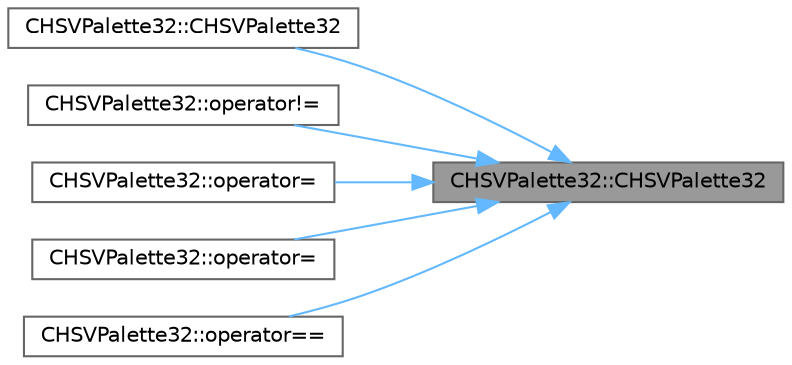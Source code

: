 digraph "CHSVPalette32::CHSVPalette32"
{
 // LATEX_PDF_SIZE
  bgcolor="transparent";
  edge [fontname=Helvetica,fontsize=10,labelfontname=Helvetica,labelfontsize=10];
  node [fontname=Helvetica,fontsize=10,shape=box,height=0.2,width=0.4];
  rankdir="RL";
  Node1 [id="Node000001",label="CHSVPalette32::CHSVPalette32",height=0.2,width=0.4,color="gray40", fillcolor="grey60", style="filled", fontcolor="black",tooltip="Default constructor."];
  Node1 -> Node2 [id="edge1_Node000001_Node000002",dir="back",color="steelblue1",style="solid",tooltip=" "];
  Node2 [id="Node000002",label="CHSVPalette32::CHSVPalette32",height=0.2,width=0.4,color="grey40", fillcolor="white", style="filled",URL="$da/dbb/class_c_h_s_v_palette32_a7bc32b739dea0f7dfbbe7706c24e13e4.html#a7bc32b739dea0f7dfbbe7706c24e13e4",tooltip="Copy constructor."];
  Node1 -> Node3 [id="edge2_Node000001_Node000003",dir="back",color="steelblue1",style="solid",tooltip=" "];
  Node3 [id="Node000003",label="CHSVPalette32::operator!=",height=0.2,width=0.4,color="grey40", fillcolor="white", style="filled",URL="$da/dbb/class_c_h_s_v_palette32_a600d72cf4198698c1603a57c52f1e054.html#a600d72cf4198698c1603a57c52f1e054",tooltip="Check if two palettes do not have the same color entries."];
  Node1 -> Node4 [id="edge3_Node000001_Node000004",dir="back",color="steelblue1",style="solid",tooltip=" "];
  Node4 [id="Node000004",label="CHSVPalette32::operator=",height=0.2,width=0.4,color="grey40", fillcolor="white", style="filled",URL="$da/dbb/class_c_h_s_v_palette32_a7f6c1b130de1db2558b2db69a000dec2.html#a7f6c1b130de1db2558b2db69a000dec2",tooltip="Copy constructor."];
  Node1 -> Node5 [id="edge4_Node000001_Node000005",dir="back",color="steelblue1",style="solid",tooltip=" "];
  Node5 [id="Node000005",label="CHSVPalette32::operator=",height=0.2,width=0.4,color="grey40", fillcolor="white", style="filled",URL="$da/dbb/class_c_h_s_v_palette32_ae209547f07e34798d760eea1dec5426c.html#ae209547f07e34798d760eea1dec5426c",tooltip="Create palette from palette stored in PROGMEM."];
  Node1 -> Node6 [id="edge5_Node000001_Node000006",dir="back",color="steelblue1",style="solid",tooltip=" "];
  Node6 [id="Node000006",label="CHSVPalette32::operator==",height=0.2,width=0.4,color="grey40", fillcolor="white", style="filled",URL="$da/dbb/class_c_h_s_v_palette32_ab9d93f3c5feedeac74eb3793671d02d9.html#ab9d93f3c5feedeac74eb3793671d02d9",tooltip="Check if two palettes have the same color entries."];
}

